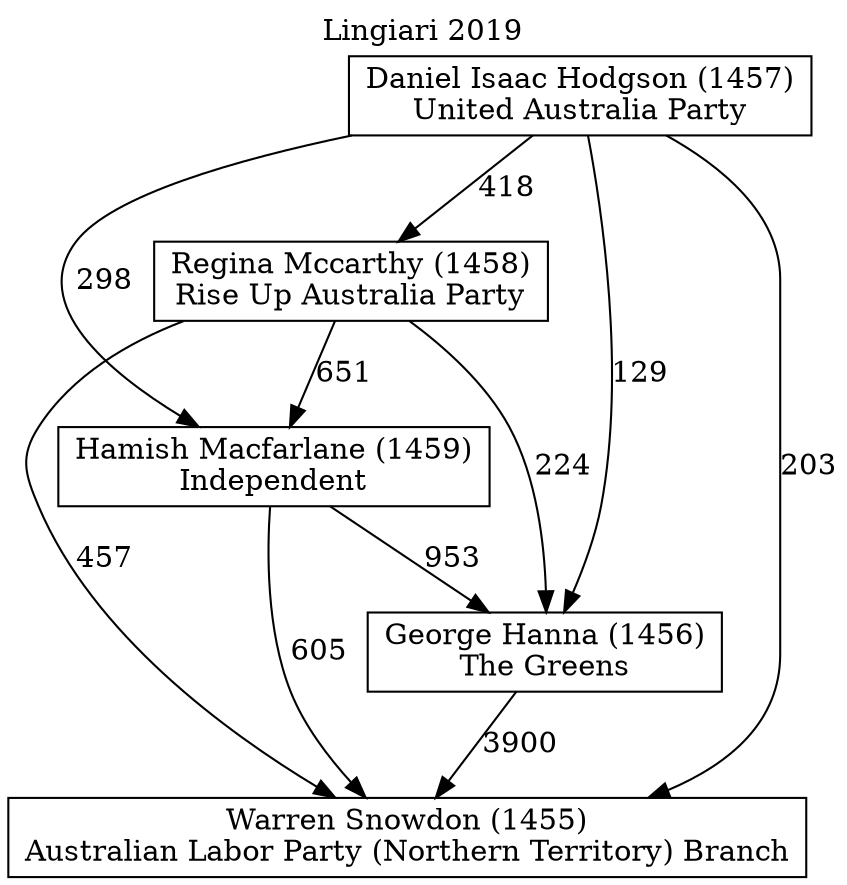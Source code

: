 // House preference flow
digraph "Warren Snowdon (1455)_Lingiari_2019" {
	graph [label="Lingiari 2019" labelloc=t mclimit=10]
	node [shape=box]
	"Warren Snowdon (1455)" [label="Warren Snowdon (1455)
Australian Labor Party (Northern Territory) Branch"]
	"George Hanna (1456)" [label="George Hanna (1456)
The Greens"]
	"Hamish Macfarlane (1459)" [label="Hamish Macfarlane (1459)
Independent"]
	"Regina Mccarthy (1458)" [label="Regina Mccarthy (1458)
Rise Up Australia Party"]
	"Daniel Isaac Hodgson (1457)" [label="Daniel Isaac Hodgson (1457)
United Australia Party"]
	"George Hanna (1456)" -> "Warren Snowdon (1455)" [label=3900]
	"Hamish Macfarlane (1459)" -> "George Hanna (1456)" [label=953]
	"Regina Mccarthy (1458)" -> "Hamish Macfarlane (1459)" [label=651]
	"Daniel Isaac Hodgson (1457)" -> "Regina Mccarthy (1458)" [label=418]
	"Hamish Macfarlane (1459)" -> "Warren Snowdon (1455)" [label=605]
	"Regina Mccarthy (1458)" -> "Warren Snowdon (1455)" [label=457]
	"Daniel Isaac Hodgson (1457)" -> "Warren Snowdon (1455)" [label=203]
	"Daniel Isaac Hodgson (1457)" -> "Hamish Macfarlane (1459)" [label=298]
	"Regina Mccarthy (1458)" -> "George Hanna (1456)" [label=224]
	"Daniel Isaac Hodgson (1457)" -> "George Hanna (1456)" [label=129]
}
